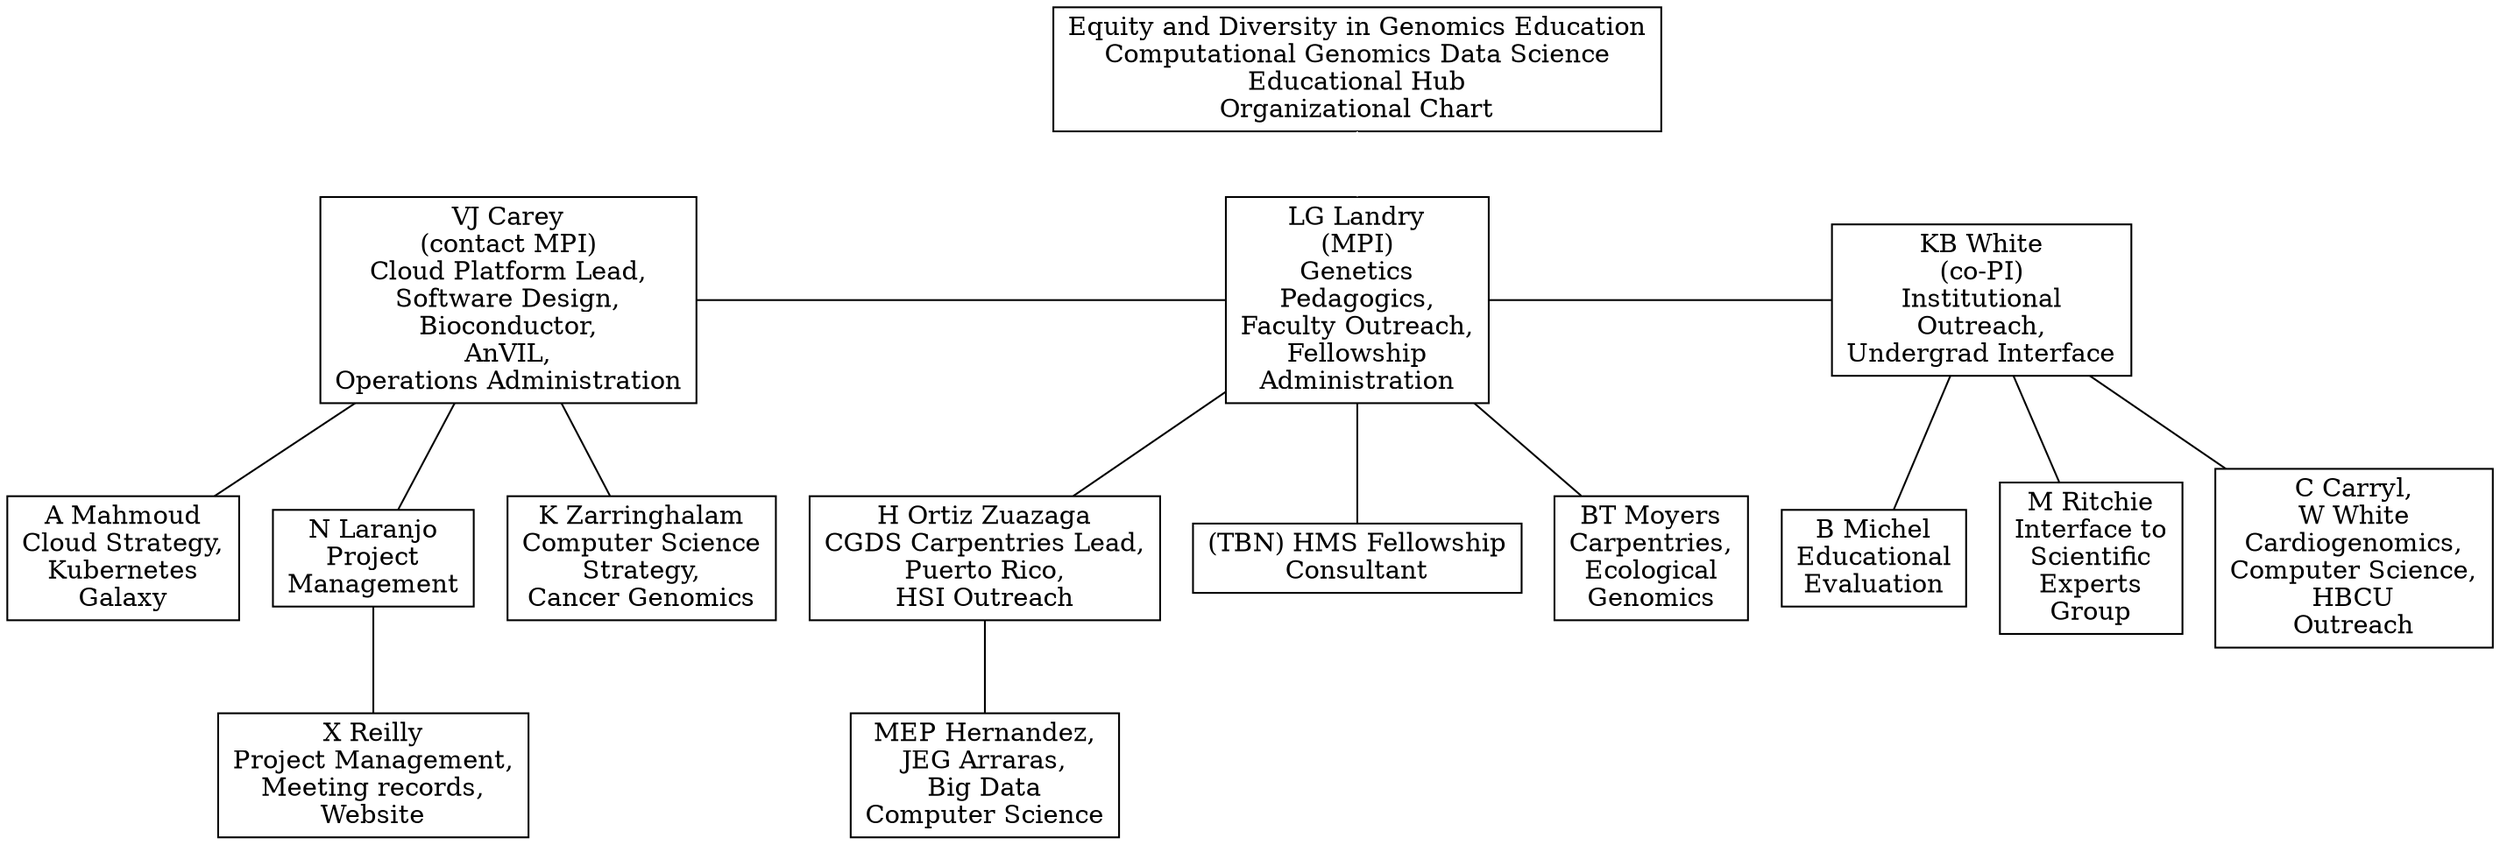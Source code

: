 

graph edgehub {
        node [shape=box];
        d -- e -- f;
        a -- e [color="white"];
        d -- g;
	d -- h;
	d -- i;
        e -- j;
	e -- k;
	e -- l;
        f -- m;
	f -- n;
	f -- o;
        h -- p;
        j -- q;
	a [label = "Equity and Diversity in Genomics Education\nComputational Genomics Data Science\nEducational Hub\nOrganizational Chart"];
	d [label = "VJ Carey\n(contact MPI)\nCloud Platform Lead,\nSoftware Design,\nBioconductor,\nAnVIL,\nOperations Administration"];
	e [label = "LG Landry\n(MPI)\nGenetics\nPedagogics,\nFaculty Outreach,\nFellowship\nAdministration"];
	f [label = "KB White\n(co-PI)\nInstitutional\nOutreach,\nUndergrad Interface"];
        g [label = "A Mahmoud\nCloud Strategy,\nKubernetes\nGalaxy"];
        h [label = "N Laranjo\nProject\nManagement"];
        i [label = "K Zarringhalam\nComputer Science\nStrategy,\nCancer Genomics"];
        j [label = "H Ortiz Zuazaga\nCGDS Carpentries Lead,\nPuerto Rico,\nHSI Outreach"];
        k [label = "(TBN) HMS Fellowship\nConsultant"];
        l [label = "BT Moyers\nCarpentries,\nEcological\nGenomics"];
        m [label = "B Michel\nEducational\nEvaluation"];
        n [label = "M Ritchie\nInterface to\nScientific\nExperts\nGroup"];
        o [label = "C Carryl,\nW White\nCardiogenomics,\nComputer Science,\nHBCU\nOutreach"];
        p [label = "X Reilly\nProject Management,\nMeeting records,\nWebsite"];
        q [label = "MEP Hernandez,\nJEG Arraras,\nBig Data\nComputer Science"];
{rank=same; d e f}
{rank=same; g h i j k l m n o}
{rank=same; p q}
}
